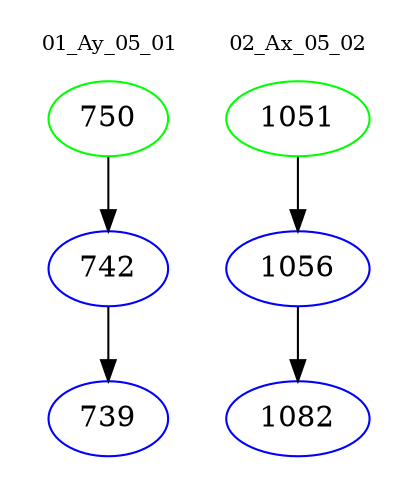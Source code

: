 digraph{
subgraph cluster_0 {
color = white
label = "01_Ay_05_01";
fontsize=10;
T0_750 [label="750", color="green"]
T0_750 -> T0_742 [color="black"]
T0_742 [label="742", color="blue"]
T0_742 -> T0_739 [color="black"]
T0_739 [label="739", color="blue"]
}
subgraph cluster_1 {
color = white
label = "02_Ax_05_02";
fontsize=10;
T1_1051 [label="1051", color="green"]
T1_1051 -> T1_1056 [color="black"]
T1_1056 [label="1056", color="blue"]
T1_1056 -> T1_1082 [color="black"]
T1_1082 [label="1082", color="blue"]
}
}
